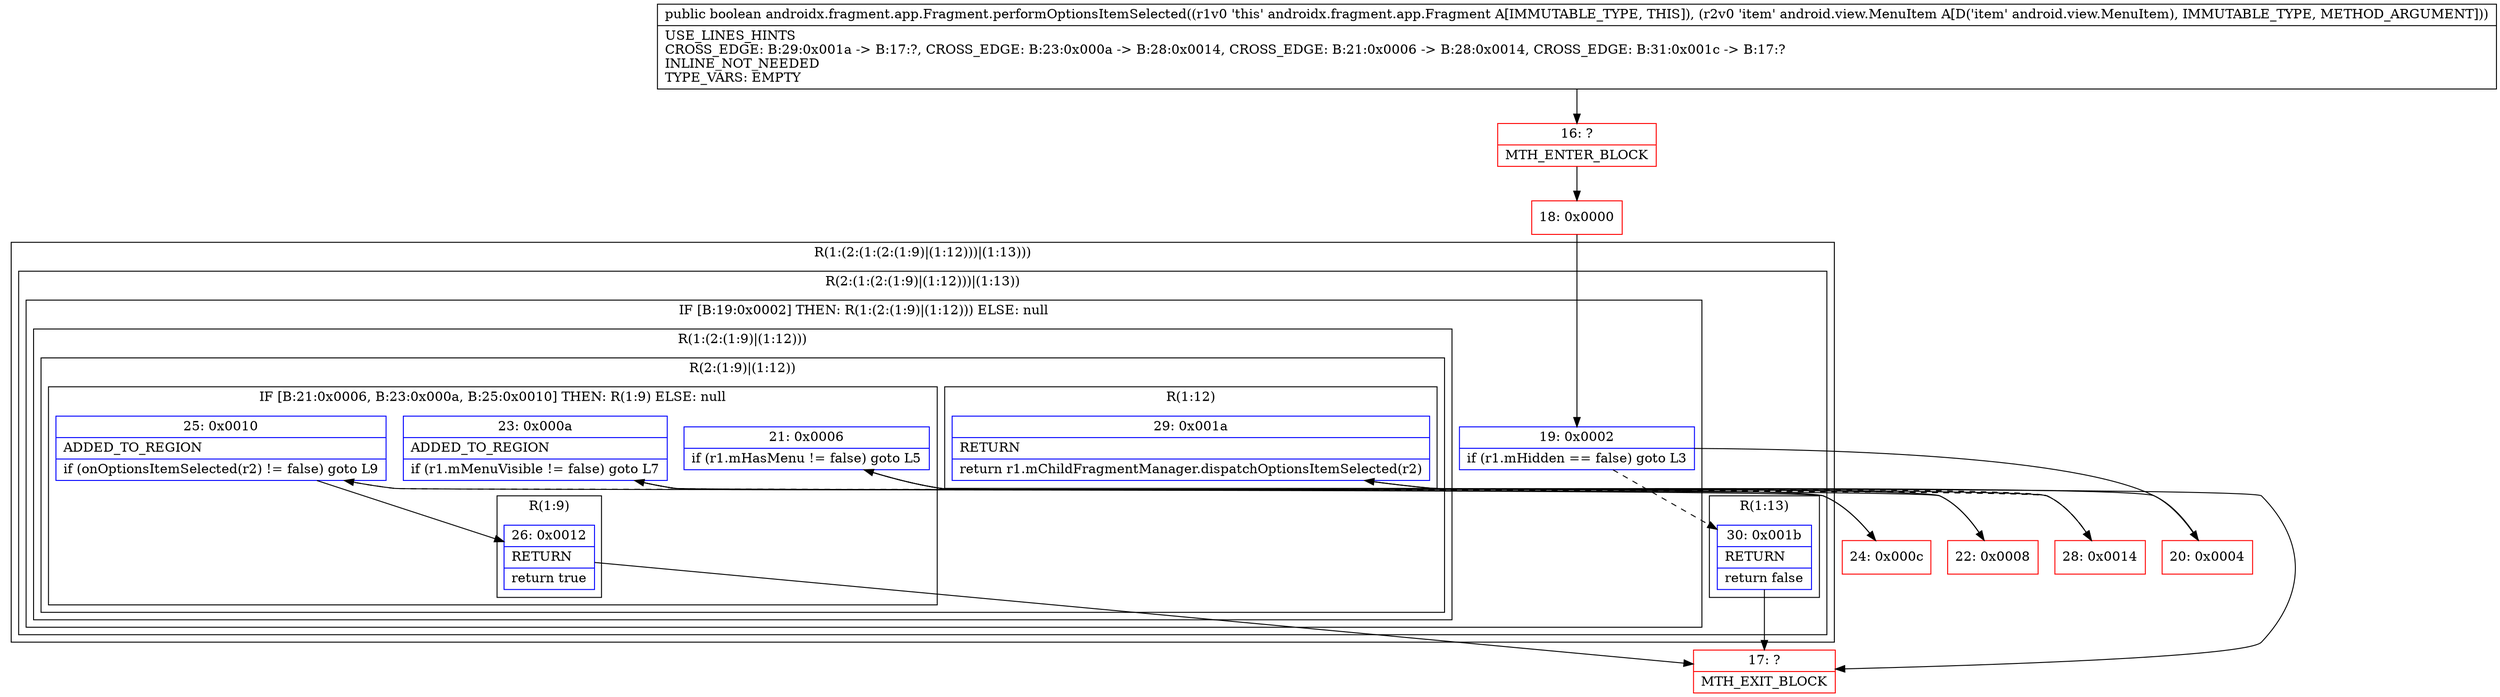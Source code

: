 digraph "CFG forandroidx.fragment.app.Fragment.performOptionsItemSelected(Landroid\/view\/MenuItem;)Z" {
subgraph cluster_Region_1130538205 {
label = "R(1:(2:(1:(2:(1:9)|(1:12)))|(1:13)))";
node [shape=record,color=blue];
subgraph cluster_Region_2045411952 {
label = "R(2:(1:(2:(1:9)|(1:12)))|(1:13))";
node [shape=record,color=blue];
subgraph cluster_IfRegion_701240183 {
label = "IF [B:19:0x0002] THEN: R(1:(2:(1:9)|(1:12))) ELSE: null";
node [shape=record,color=blue];
Node_19 [shape=record,label="{19\:\ 0x0002|if (r1.mHidden == false) goto L3\l}"];
subgraph cluster_Region_464744975 {
label = "R(1:(2:(1:9)|(1:12)))";
node [shape=record,color=blue];
subgraph cluster_Region_1302428136 {
label = "R(2:(1:9)|(1:12))";
node [shape=record,color=blue];
subgraph cluster_IfRegion_1618316078 {
label = "IF [B:21:0x0006, B:23:0x000a, B:25:0x0010] THEN: R(1:9) ELSE: null";
node [shape=record,color=blue];
Node_21 [shape=record,label="{21\:\ 0x0006|if (r1.mHasMenu != false) goto L5\l}"];
Node_23 [shape=record,label="{23\:\ 0x000a|ADDED_TO_REGION\l|if (r1.mMenuVisible != false) goto L7\l}"];
Node_25 [shape=record,label="{25\:\ 0x0010|ADDED_TO_REGION\l|if (onOptionsItemSelected(r2) != false) goto L9\l}"];
subgraph cluster_Region_703298556 {
label = "R(1:9)";
node [shape=record,color=blue];
Node_26 [shape=record,label="{26\:\ 0x0012|RETURN\l|return true\l}"];
}
}
subgraph cluster_Region_692602820 {
label = "R(1:12)";
node [shape=record,color=blue];
Node_29 [shape=record,label="{29\:\ 0x001a|RETURN\l|return r1.mChildFragmentManager.dispatchOptionsItemSelected(r2)\l}"];
}
}
}
}
subgraph cluster_Region_1868567868 {
label = "R(1:13)";
node [shape=record,color=blue];
Node_30 [shape=record,label="{30\:\ 0x001b|RETURN\l|return false\l}"];
}
}
}
Node_16 [shape=record,color=red,label="{16\:\ ?|MTH_ENTER_BLOCK\l}"];
Node_18 [shape=record,color=red,label="{18\:\ 0x0000}"];
Node_20 [shape=record,color=red,label="{20\:\ 0x0004}"];
Node_22 [shape=record,color=red,label="{22\:\ 0x0008}"];
Node_24 [shape=record,color=red,label="{24\:\ 0x000c}"];
Node_17 [shape=record,color=red,label="{17\:\ ?|MTH_EXIT_BLOCK\l}"];
Node_28 [shape=record,color=red,label="{28\:\ 0x0014}"];
MethodNode[shape=record,label="{public boolean androidx.fragment.app.Fragment.performOptionsItemSelected((r1v0 'this' androidx.fragment.app.Fragment A[IMMUTABLE_TYPE, THIS]), (r2v0 'item' android.view.MenuItem A[D('item' android.view.MenuItem), IMMUTABLE_TYPE, METHOD_ARGUMENT]))  | USE_LINES_HINTS\lCROSS_EDGE: B:29:0x001a \-\> B:17:?, CROSS_EDGE: B:23:0x000a \-\> B:28:0x0014, CROSS_EDGE: B:21:0x0006 \-\> B:28:0x0014, CROSS_EDGE: B:31:0x001c \-\> B:17:?\lINLINE_NOT_NEEDED\lTYPE_VARS: EMPTY\l}"];
MethodNode -> Node_16;Node_19 -> Node_20;
Node_19 -> Node_30[style=dashed];
Node_21 -> Node_22;
Node_21 -> Node_28[style=dashed];
Node_23 -> Node_24;
Node_23 -> Node_28[style=dashed];
Node_25 -> Node_26;
Node_25 -> Node_28[style=dashed];
Node_26 -> Node_17;
Node_29 -> Node_17;
Node_30 -> Node_17;
Node_16 -> Node_18;
Node_18 -> Node_19;
Node_20 -> Node_21;
Node_22 -> Node_23;
Node_24 -> Node_25;
Node_28 -> Node_29;
}

